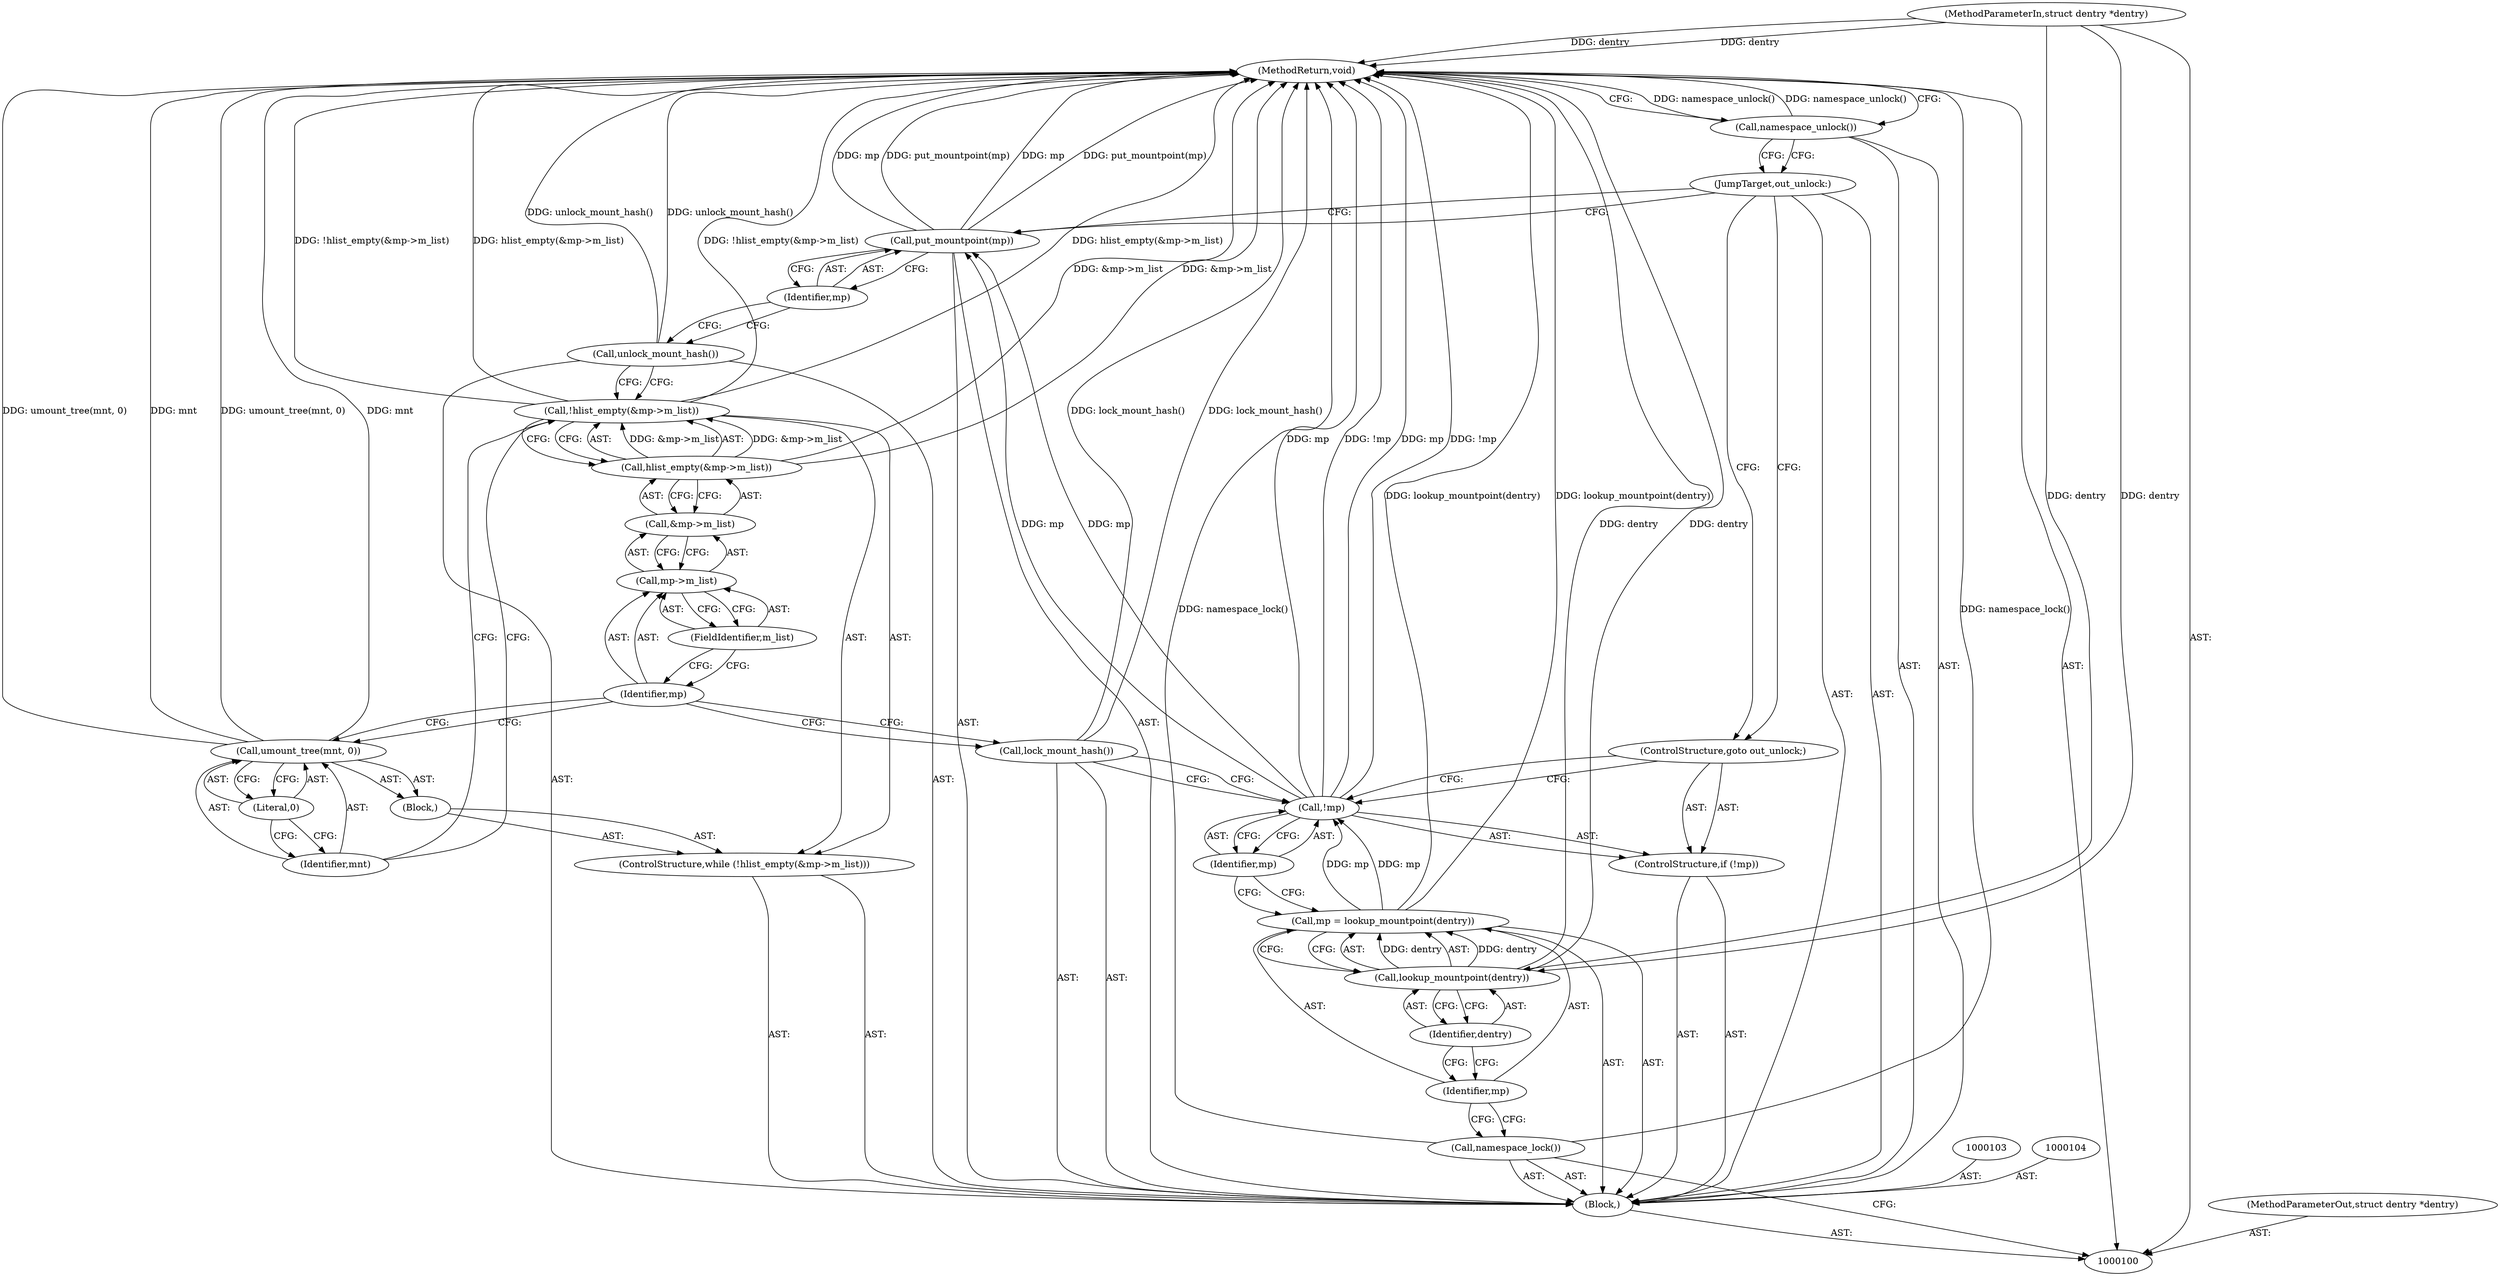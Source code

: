 digraph "1_linux_ce07d891a0891d3c0d0c2d73d577490486b809e1" {
"1000131" [label="(MethodReturn,void)"];
"1000101" [label="(MethodParameterIn,struct dentry *dentry)"];
"1000185" [label="(MethodParameterOut,struct dentry *dentry)"];
"1000114" [label="(Call,lock_mount_hash())"];
"1000117" [label="(Call,hlist_empty(&mp->m_list))"];
"1000115" [label="(ControlStructure,while (!hlist_empty(&mp->m_list)))"];
"1000118" [label="(Call,&mp->m_list)"];
"1000119" [label="(Call,mp->m_list)"];
"1000120" [label="(Identifier,mp)"];
"1000121" [label="(FieldIdentifier,m_list)"];
"1000122" [label="(Block,)"];
"1000116" [label="(Call,!hlist_empty(&mp->m_list))"];
"1000124" [label="(Identifier,mnt)"];
"1000125" [label="(Literal,0)"];
"1000123" [label="(Call,umount_tree(mnt, 0))"];
"1000126" [label="(Call,unlock_mount_hash())"];
"1000128" [label="(Identifier,mp)"];
"1000127" [label="(Call,put_mountpoint(mp))"];
"1000129" [label="(JumpTarget,out_unlock:)"];
"1000130" [label="(Call,namespace_unlock())"];
"1000102" [label="(Block,)"];
"1000105" [label="(Call,namespace_lock())"];
"1000106" [label="(Call,mp = lookup_mountpoint(dentry))"];
"1000107" [label="(Identifier,mp)"];
"1000109" [label="(Identifier,dentry)"];
"1000108" [label="(Call,lookup_mountpoint(dentry))"];
"1000110" [label="(ControlStructure,if (!mp))"];
"1000111" [label="(Call,!mp)"];
"1000112" [label="(Identifier,mp)"];
"1000113" [label="(ControlStructure,goto out_unlock;)"];
"1000131" -> "1000100"  [label="AST: "];
"1000131" -> "1000130"  [label="CFG: "];
"1000116" -> "1000131"  [label="DDG: hlist_empty(&mp->m_list)"];
"1000116" -> "1000131"  [label="DDG: !hlist_empty(&mp->m_list)"];
"1000106" -> "1000131"  [label="DDG: lookup_mountpoint(dentry)"];
"1000105" -> "1000131"  [label="DDG: namespace_lock()"];
"1000114" -> "1000131"  [label="DDG: lock_mount_hash()"];
"1000123" -> "1000131"  [label="DDG: umount_tree(mnt, 0)"];
"1000123" -> "1000131"  [label="DDG: mnt"];
"1000127" -> "1000131"  [label="DDG: put_mountpoint(mp)"];
"1000127" -> "1000131"  [label="DDG: mp"];
"1000117" -> "1000131"  [label="DDG: &mp->m_list"];
"1000111" -> "1000131"  [label="DDG: mp"];
"1000111" -> "1000131"  [label="DDG: !mp"];
"1000101" -> "1000131"  [label="DDG: dentry"];
"1000130" -> "1000131"  [label="DDG: namespace_unlock()"];
"1000126" -> "1000131"  [label="DDG: unlock_mount_hash()"];
"1000108" -> "1000131"  [label="DDG: dentry"];
"1000101" -> "1000100"  [label="AST: "];
"1000101" -> "1000131"  [label="DDG: dentry"];
"1000101" -> "1000108"  [label="DDG: dentry"];
"1000185" -> "1000100"  [label="AST: "];
"1000114" -> "1000102"  [label="AST: "];
"1000114" -> "1000111"  [label="CFG: "];
"1000120" -> "1000114"  [label="CFG: "];
"1000114" -> "1000131"  [label="DDG: lock_mount_hash()"];
"1000117" -> "1000116"  [label="AST: "];
"1000117" -> "1000118"  [label="CFG: "];
"1000118" -> "1000117"  [label="AST: "];
"1000116" -> "1000117"  [label="CFG: "];
"1000117" -> "1000131"  [label="DDG: &mp->m_list"];
"1000117" -> "1000116"  [label="DDG: &mp->m_list"];
"1000115" -> "1000102"  [label="AST: "];
"1000116" -> "1000115"  [label="AST: "];
"1000122" -> "1000115"  [label="AST: "];
"1000118" -> "1000117"  [label="AST: "];
"1000118" -> "1000119"  [label="CFG: "];
"1000119" -> "1000118"  [label="AST: "];
"1000117" -> "1000118"  [label="CFG: "];
"1000119" -> "1000118"  [label="AST: "];
"1000119" -> "1000121"  [label="CFG: "];
"1000120" -> "1000119"  [label="AST: "];
"1000121" -> "1000119"  [label="AST: "];
"1000118" -> "1000119"  [label="CFG: "];
"1000120" -> "1000119"  [label="AST: "];
"1000120" -> "1000123"  [label="CFG: "];
"1000120" -> "1000114"  [label="CFG: "];
"1000121" -> "1000120"  [label="CFG: "];
"1000121" -> "1000119"  [label="AST: "];
"1000121" -> "1000120"  [label="CFG: "];
"1000119" -> "1000121"  [label="CFG: "];
"1000122" -> "1000115"  [label="AST: "];
"1000123" -> "1000122"  [label="AST: "];
"1000116" -> "1000115"  [label="AST: "];
"1000116" -> "1000117"  [label="CFG: "];
"1000117" -> "1000116"  [label="AST: "];
"1000124" -> "1000116"  [label="CFG: "];
"1000126" -> "1000116"  [label="CFG: "];
"1000116" -> "1000131"  [label="DDG: hlist_empty(&mp->m_list)"];
"1000116" -> "1000131"  [label="DDG: !hlist_empty(&mp->m_list)"];
"1000117" -> "1000116"  [label="DDG: &mp->m_list"];
"1000124" -> "1000123"  [label="AST: "];
"1000124" -> "1000116"  [label="CFG: "];
"1000125" -> "1000124"  [label="CFG: "];
"1000125" -> "1000123"  [label="AST: "];
"1000125" -> "1000124"  [label="CFG: "];
"1000123" -> "1000125"  [label="CFG: "];
"1000123" -> "1000122"  [label="AST: "];
"1000123" -> "1000125"  [label="CFG: "];
"1000124" -> "1000123"  [label="AST: "];
"1000125" -> "1000123"  [label="AST: "];
"1000120" -> "1000123"  [label="CFG: "];
"1000123" -> "1000131"  [label="DDG: umount_tree(mnt, 0)"];
"1000123" -> "1000131"  [label="DDG: mnt"];
"1000126" -> "1000102"  [label="AST: "];
"1000126" -> "1000116"  [label="CFG: "];
"1000128" -> "1000126"  [label="CFG: "];
"1000126" -> "1000131"  [label="DDG: unlock_mount_hash()"];
"1000128" -> "1000127"  [label="AST: "];
"1000128" -> "1000126"  [label="CFG: "];
"1000127" -> "1000128"  [label="CFG: "];
"1000127" -> "1000102"  [label="AST: "];
"1000127" -> "1000128"  [label="CFG: "];
"1000128" -> "1000127"  [label="AST: "];
"1000129" -> "1000127"  [label="CFG: "];
"1000127" -> "1000131"  [label="DDG: put_mountpoint(mp)"];
"1000127" -> "1000131"  [label="DDG: mp"];
"1000111" -> "1000127"  [label="DDG: mp"];
"1000129" -> "1000102"  [label="AST: "];
"1000129" -> "1000127"  [label="CFG: "];
"1000129" -> "1000113"  [label="CFG: "];
"1000130" -> "1000129"  [label="CFG: "];
"1000130" -> "1000102"  [label="AST: "];
"1000130" -> "1000129"  [label="CFG: "];
"1000131" -> "1000130"  [label="CFG: "];
"1000130" -> "1000131"  [label="DDG: namespace_unlock()"];
"1000102" -> "1000100"  [label="AST: "];
"1000103" -> "1000102"  [label="AST: "];
"1000104" -> "1000102"  [label="AST: "];
"1000105" -> "1000102"  [label="AST: "];
"1000106" -> "1000102"  [label="AST: "];
"1000110" -> "1000102"  [label="AST: "];
"1000114" -> "1000102"  [label="AST: "];
"1000115" -> "1000102"  [label="AST: "];
"1000126" -> "1000102"  [label="AST: "];
"1000127" -> "1000102"  [label="AST: "];
"1000129" -> "1000102"  [label="AST: "];
"1000130" -> "1000102"  [label="AST: "];
"1000105" -> "1000102"  [label="AST: "];
"1000105" -> "1000100"  [label="CFG: "];
"1000107" -> "1000105"  [label="CFG: "];
"1000105" -> "1000131"  [label="DDG: namespace_lock()"];
"1000106" -> "1000102"  [label="AST: "];
"1000106" -> "1000108"  [label="CFG: "];
"1000107" -> "1000106"  [label="AST: "];
"1000108" -> "1000106"  [label="AST: "];
"1000112" -> "1000106"  [label="CFG: "];
"1000106" -> "1000131"  [label="DDG: lookup_mountpoint(dentry)"];
"1000108" -> "1000106"  [label="DDG: dentry"];
"1000106" -> "1000111"  [label="DDG: mp"];
"1000107" -> "1000106"  [label="AST: "];
"1000107" -> "1000105"  [label="CFG: "];
"1000109" -> "1000107"  [label="CFG: "];
"1000109" -> "1000108"  [label="AST: "];
"1000109" -> "1000107"  [label="CFG: "];
"1000108" -> "1000109"  [label="CFG: "];
"1000108" -> "1000106"  [label="AST: "];
"1000108" -> "1000109"  [label="CFG: "];
"1000109" -> "1000108"  [label="AST: "];
"1000106" -> "1000108"  [label="CFG: "];
"1000108" -> "1000131"  [label="DDG: dentry"];
"1000108" -> "1000106"  [label="DDG: dentry"];
"1000101" -> "1000108"  [label="DDG: dentry"];
"1000110" -> "1000102"  [label="AST: "];
"1000111" -> "1000110"  [label="AST: "];
"1000113" -> "1000110"  [label="AST: "];
"1000111" -> "1000110"  [label="AST: "];
"1000111" -> "1000112"  [label="CFG: "];
"1000112" -> "1000111"  [label="AST: "];
"1000113" -> "1000111"  [label="CFG: "];
"1000114" -> "1000111"  [label="CFG: "];
"1000111" -> "1000131"  [label="DDG: mp"];
"1000111" -> "1000131"  [label="DDG: !mp"];
"1000106" -> "1000111"  [label="DDG: mp"];
"1000111" -> "1000127"  [label="DDG: mp"];
"1000112" -> "1000111"  [label="AST: "];
"1000112" -> "1000106"  [label="CFG: "];
"1000111" -> "1000112"  [label="CFG: "];
"1000113" -> "1000110"  [label="AST: "];
"1000113" -> "1000111"  [label="CFG: "];
"1000129" -> "1000113"  [label="CFG: "];
}
